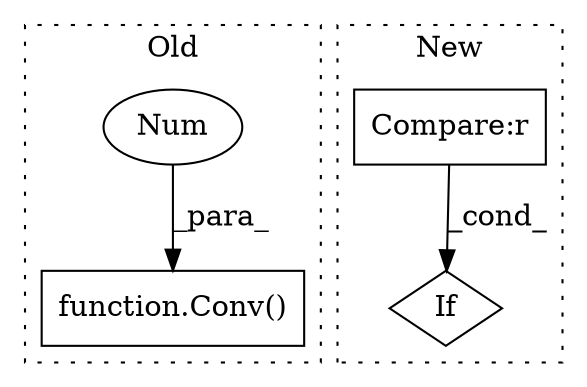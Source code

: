 digraph G {
subgraph cluster0 {
1 [label="function.Conv()" a="75" s="5730,5783" l="5,1" shape="box"];
3 [label="Num" a="76" s="5782" l="1" shape="ellipse"];
label = "Old";
style="dotted";
}
subgraph cluster1 {
2 [label="If" a="96" s="7770" l="0" shape="diamond"];
4 [label="Compare:r" a="40" s="7770" l="44" shape="box"];
label = "New";
style="dotted";
}
3 -> 1 [label="_para_"];
4 -> 2 [label="_cond_"];
}